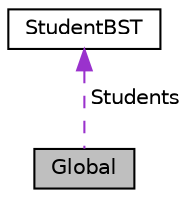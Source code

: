 digraph "Global"
{
 // LATEX_PDF_SIZE
  edge [fontname="Helvetica",fontsize="10",labelfontname="Helvetica",labelfontsize="10"];
  node [fontname="Helvetica",fontsize="10",shape=record];
  Node1 [label="Global",height=0.2,width=0.4,color="black", fillcolor="grey75", style="filled", fontcolor="black",tooltip="A struct to hold global data for the application."];
  Node2 -> Node1 [dir="back",color="darkorchid3",fontsize="10",style="dashed",label=" Students" ,fontname="Helvetica"];
  Node2 [label="StudentBST",height=0.2,width=0.4,color="black", fillcolor="white", style="filled",URL="$classStudentBST.html",tooltip="Binary search tree to store 'Student' objects."];
}
